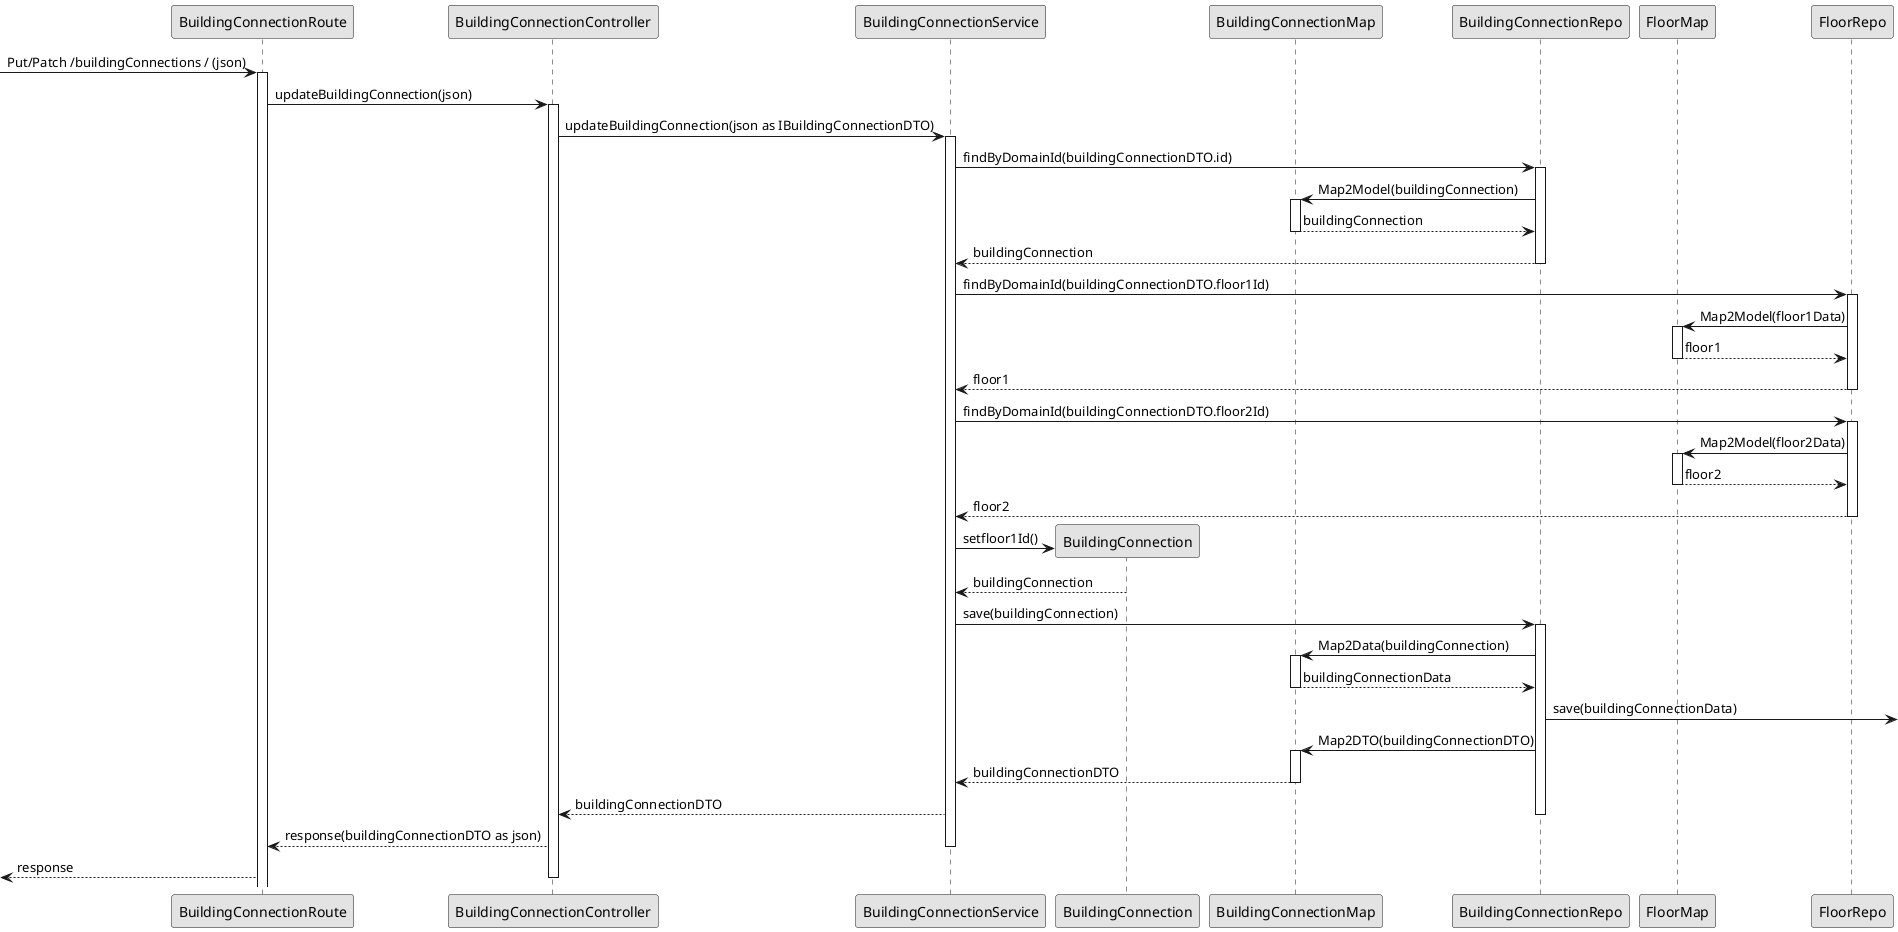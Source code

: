 @startuml
'http://plantuml.com/skinparam.html
skinparam monochrome true
skinparam packageStyle rect
skinparam shadowing false


participant BuildingConnectionRoute  as route
participant BuildingConnectionController as controller
participant BuildingConnectionService as service
participant BuildingConnection as domain
participant BuildingConnectionMap as mapper
participant BuildingConnectionRepo as repo
participant FloorMap as mapperFloor
participant FloorRepo as repoFloor



-> route: Put/Patch /buildingConnections / (json)
activate route
  route -> controller: updateBuildingConnection(json)
  activate controller
    controller -> service: updateBuildingConnection(json as IBuildingConnectionDTO)
    activate service
    service -> repo: findByDomainId(buildingConnectionDTO.id)
    activate repo
    repo -> mapper: Map2Model(buildingConnection)
    activate mapper
    mapper --> repo: buildingConnection
    deactivate
    repo --> service: buildingConnection
    deactivate
    service -> repoFloor: findByDomainId(buildingConnectionDTO.floor1Id)
    activate repoFloor
    repoFloor -> mapperFloor: Map2Model(floor1Data)
    activate mapperFloor
    mapperFloor --> repoFloor: floor1
    deactivate
    repoFloor --> service: floor1
    deactivate
    service -> repoFloor: findByDomainId(buildingConnectionDTO.floor2Id)
    activate repoFloor
    repoFloor -> mapperFloor: Map2Model(floor2Data)
    activate mapperFloor
    mapperFloor --> repoFloor: floor2
    deactivate
    repoFloor --> service: floor2
    deactivate
    service -> domain**: setfloor1Id()
    domain --> service: buildingConnection
    service -> repo: save(buildingConnection)
    activate  repo
    repo -> mapper: Map2Data(buildingConnection)
    activate mapper
    mapper --> repo: buildingConnectionData
    deactivate
    repo -> : save(buildingConnectionData)
    repo -> mapper: Map2DTO(buildingConnectionDTO)
    activate mapper
    mapper--> service: buildingConnectionDTO
    deactivate
    service --> controller: buildingConnectionDTO
    deactivate
    controller --> route: response(buildingConnectionDTO as json)
    deactivate
    <-- route: response
    deactivate

@enduml
